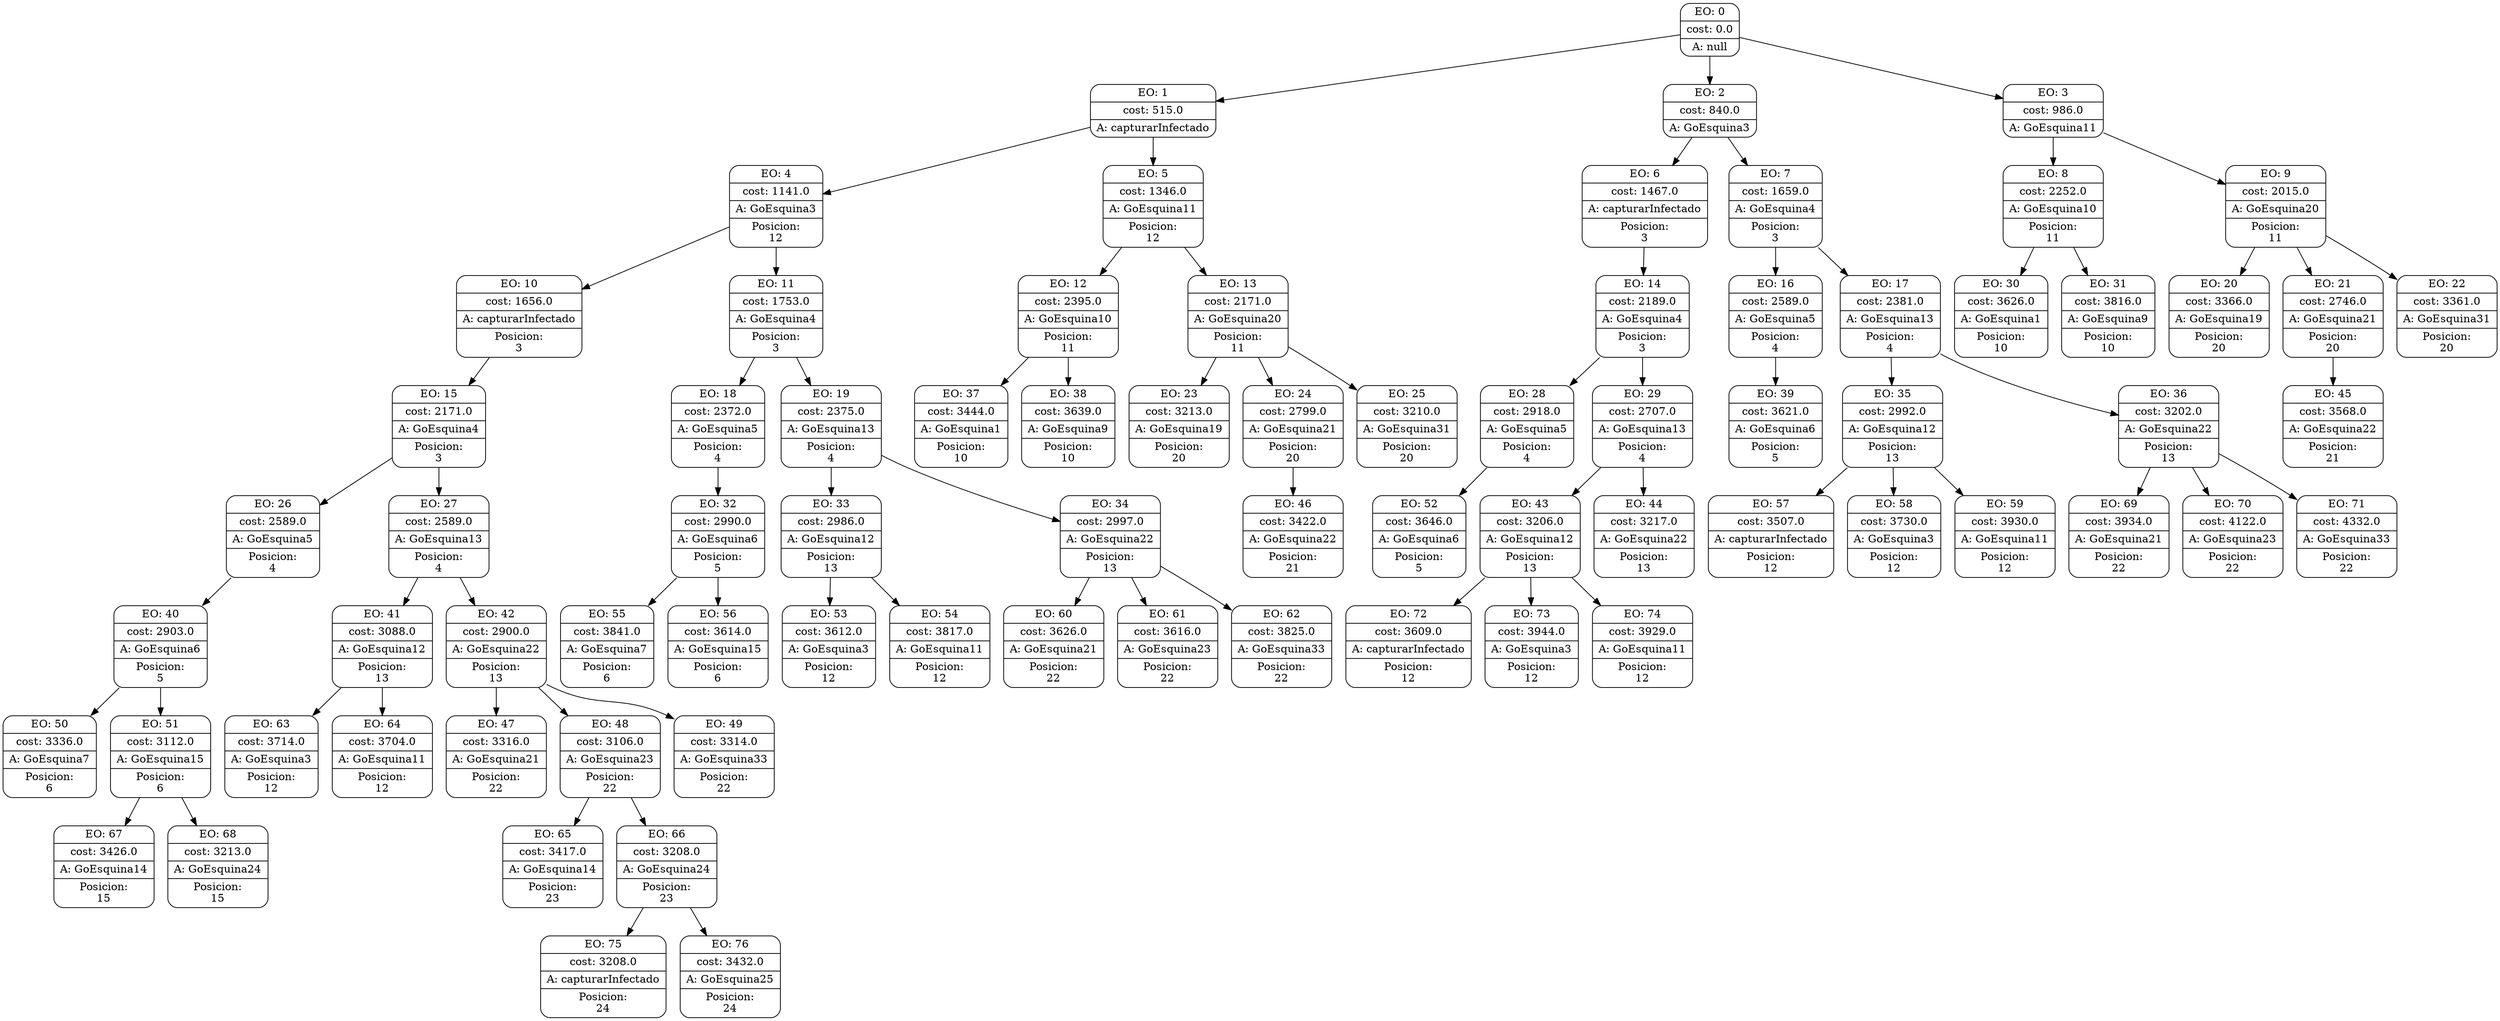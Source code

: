 digraph g {
node [shape = Mrecord];
nodo0[label="{EO: 0|cost: 0.0|A: null}"]
nodo1[label="{EO: 1|cost: 515.0|A: capturarInfectado}"]
nodo4[label="{EO: 4|cost: 1141.0|A: GoEsquina3|Posicion:\n12}"]
nodo10[label="{EO: 10|cost: 1656.0|A: capturarInfectado|Posicion:\n3}"]
nodo15[label="{EO: 15|cost: 2171.0|A: GoEsquina4|Posicion:\n3}"]
nodo26[label="{EO: 26|cost: 2589.0|A: GoEsquina5|Posicion:\n4}"]
nodo40[label="{EO: 40|cost: 2903.0|A: GoEsquina6|Posicion:\n5}"]
nodo50[label="{EO: 50|cost: 3336.0|A: GoEsquina7|Posicion:\n6}"]

nodo40 -> nodo50;
nodo51[label="{EO: 51|cost: 3112.0|A: GoEsquina15|Posicion:\n6}"]
nodo67[label="{EO: 67|cost: 3426.0|A: GoEsquina14|Posicion:\n15}"]

nodo51 -> nodo67;
nodo68[label="{EO: 68|cost: 3213.0|A: GoEsquina24|Posicion:\n15}"]

nodo51 -> nodo68;

nodo40 -> nodo51;

nodo26 -> nodo40;

nodo15 -> nodo26;
nodo27[label="{EO: 27|cost: 2589.0|A: GoEsquina13|Posicion:\n4}"]
nodo41[label="{EO: 41|cost: 3088.0|A: GoEsquina12|Posicion:\n13}"]
nodo63[label="{EO: 63|cost: 3714.0|A: GoEsquina3|Posicion:\n12}"]

nodo41 -> nodo63;
nodo64[label="{EO: 64|cost: 3704.0|A: GoEsquina11|Posicion:\n12}"]

nodo41 -> nodo64;

nodo27 -> nodo41;
nodo42[label="{EO: 42|cost: 2900.0|A: GoEsquina22|Posicion:\n13}"]
nodo47[label="{EO: 47|cost: 3316.0|A: GoEsquina21|Posicion:\n22}"]

nodo42 -> nodo47;
nodo48[label="{EO: 48|cost: 3106.0|A: GoEsquina23|Posicion:\n22}"]
nodo65[label="{EO: 65|cost: 3417.0|A: GoEsquina14|Posicion:\n23}"]

nodo48 -> nodo65;
nodo66[label="{EO: 66|cost: 3208.0|A: GoEsquina24|Posicion:\n23}"]
nodo75[label="{EO: 75|cost: 3208.0|A: capturarInfectado|Posicion:\n24}"]

nodo66 -> nodo75;
nodo76[label="{EO: 76|cost: 3432.0|A: GoEsquina25|Posicion:\n24}"]

nodo66 -> nodo76;

nodo48 -> nodo66;

nodo42 -> nodo48;
nodo49[label="{EO: 49|cost: 3314.0|A: GoEsquina33|Posicion:\n22}"]

nodo42 -> nodo49;

nodo27 -> nodo42;

nodo15 -> nodo27;

nodo10 -> nodo15;

nodo4 -> nodo10;
nodo11[label="{EO: 11|cost: 1753.0|A: GoEsquina4|Posicion:\n3}"]
nodo18[label="{EO: 18|cost: 2372.0|A: GoEsquina5|Posicion:\n4}"]
nodo32[label="{EO: 32|cost: 2990.0|A: GoEsquina6|Posicion:\n5}"]
nodo55[label="{EO: 55|cost: 3841.0|A: GoEsquina7|Posicion:\n6}"]

nodo32 -> nodo55;
nodo56[label="{EO: 56|cost: 3614.0|A: GoEsquina15|Posicion:\n6}"]

nodo32 -> nodo56;

nodo18 -> nodo32;

nodo11 -> nodo18;
nodo19[label="{EO: 19|cost: 2375.0|A: GoEsquina13|Posicion:\n4}"]
nodo33[label="{EO: 33|cost: 2986.0|A: GoEsquina12|Posicion:\n13}"]
nodo53[label="{EO: 53|cost: 3612.0|A: GoEsquina3|Posicion:\n12}"]

nodo33 -> nodo53;
nodo54[label="{EO: 54|cost: 3817.0|A: GoEsquina11|Posicion:\n12}"]

nodo33 -> nodo54;

nodo19 -> nodo33;
nodo34[label="{EO: 34|cost: 2997.0|A: GoEsquina22|Posicion:\n13}"]
nodo60[label="{EO: 60|cost: 3626.0|A: GoEsquina21|Posicion:\n22}"]

nodo34 -> nodo60;
nodo61[label="{EO: 61|cost: 3616.0|A: GoEsquina23|Posicion:\n22}"]

nodo34 -> nodo61;
nodo62[label="{EO: 62|cost: 3825.0|A: GoEsquina33|Posicion:\n22}"]

nodo34 -> nodo62;

nodo19 -> nodo34;

nodo11 -> nodo19;

nodo4 -> nodo11;

nodo1 -> nodo4;
nodo5[label="{EO: 5|cost: 1346.0|A: GoEsquina11|Posicion:\n12}"]
nodo12[label="{EO: 12|cost: 2395.0|A: GoEsquina10|Posicion:\n11}"]
nodo37[label="{EO: 37|cost: 3444.0|A: GoEsquina1|Posicion:\n10}"]

nodo12 -> nodo37;
nodo38[label="{EO: 38|cost: 3639.0|A: GoEsquina9|Posicion:\n10}"]

nodo12 -> nodo38;

nodo5 -> nodo12;
nodo13[label="{EO: 13|cost: 2171.0|A: GoEsquina20|Posicion:\n11}"]
nodo23[label="{EO: 23|cost: 3213.0|A: GoEsquina19|Posicion:\n20}"]

nodo13 -> nodo23;
nodo24[label="{EO: 24|cost: 2799.0|A: GoEsquina21|Posicion:\n20}"]
nodo46[label="{EO: 46|cost: 3422.0|A: GoEsquina22|Posicion:\n21}"]

nodo24 -> nodo46;

nodo13 -> nodo24;
nodo25[label="{EO: 25|cost: 3210.0|A: GoEsquina31|Posicion:\n20}"]

nodo13 -> nodo25;

nodo5 -> nodo13;

nodo1 -> nodo5;

nodo0 -> nodo1;
nodo2[label="{EO: 2|cost: 840.0|A: GoEsquina3}"]
nodo6[label="{EO: 6|cost: 1467.0|A: capturarInfectado|Posicion:\n3}"]
nodo14[label="{EO: 14|cost: 2189.0|A: GoEsquina4|Posicion:\n3}"]
nodo28[label="{EO: 28|cost: 2918.0|A: GoEsquina5|Posicion:\n4}"]
nodo52[label="{EO: 52|cost: 3646.0|A: GoEsquina6|Posicion:\n5}"]

nodo28 -> nodo52;

nodo14 -> nodo28;
nodo29[label="{EO: 29|cost: 2707.0|A: GoEsquina13|Posicion:\n4}"]
nodo43[label="{EO: 43|cost: 3206.0|A: GoEsquina12|Posicion:\n13}"]
nodo72[label="{EO: 72|cost: 3609.0|A: capturarInfectado|Posicion:\n12}"]

nodo43 -> nodo72;
nodo73[label="{EO: 73|cost: 3944.0|A: GoEsquina3|Posicion:\n12}"]

nodo43 -> nodo73;
nodo74[label="{EO: 74|cost: 3929.0|A: GoEsquina11|Posicion:\n12}"]

nodo43 -> nodo74;

nodo29 -> nodo43;
nodo44[label="{EO: 44|cost: 3217.0|A: GoEsquina22|Posicion:\n13}"]

nodo29 -> nodo44;

nodo14 -> nodo29;

nodo6 -> nodo14;

nodo2 -> nodo6;
nodo7[label="{EO: 7|cost: 1659.0|A: GoEsquina4|Posicion:\n3}"]
nodo16[label="{EO: 16|cost: 2589.0|A: GoEsquina5|Posicion:\n4}"]
nodo39[label="{EO: 39|cost: 3621.0|A: GoEsquina6|Posicion:\n5}"]

nodo16 -> nodo39;

nodo7 -> nodo16;
nodo17[label="{EO: 17|cost: 2381.0|A: GoEsquina13|Posicion:\n4}"]
nodo35[label="{EO: 35|cost: 2992.0|A: GoEsquina12|Posicion:\n13}"]
nodo57[label="{EO: 57|cost: 3507.0|A: capturarInfectado|Posicion:\n12}"]

nodo35 -> nodo57;
nodo58[label="{EO: 58|cost: 3730.0|A: GoEsquina3|Posicion:\n12}"]

nodo35 -> nodo58;
nodo59[label="{EO: 59|cost: 3930.0|A: GoEsquina11|Posicion:\n12}"]

nodo35 -> nodo59;

nodo17 -> nodo35;
nodo36[label="{EO: 36|cost: 3202.0|A: GoEsquina22|Posicion:\n13}"]
nodo69[label="{EO: 69|cost: 3934.0|A: GoEsquina21|Posicion:\n22}"]

nodo36 -> nodo69;
nodo70[label="{EO: 70|cost: 4122.0|A: GoEsquina23|Posicion:\n22}"]

nodo36 -> nodo70;
nodo71[label="{EO: 71|cost: 4332.0|A: GoEsquina33|Posicion:\n22}"]

nodo36 -> nodo71;

nodo17 -> nodo36;

nodo7 -> nodo17;

nodo2 -> nodo7;

nodo0 -> nodo2;
nodo3[label="{EO: 3|cost: 986.0|A: GoEsquina11}"]
nodo8[label="{EO: 8|cost: 2252.0|A: GoEsquina10|Posicion:\n11}"]
nodo30[label="{EO: 30|cost: 3626.0|A: GoEsquina1|Posicion:\n10}"]

nodo8 -> nodo30;
nodo31[label="{EO: 31|cost: 3816.0|A: GoEsquina9|Posicion:\n10}"]

nodo8 -> nodo31;

nodo3 -> nodo8;
nodo9[label="{EO: 9|cost: 2015.0|A: GoEsquina20|Posicion:\n11}"]
nodo20[label="{EO: 20|cost: 3366.0|A: GoEsquina19|Posicion:\n20}"]

nodo9 -> nodo20;
nodo21[label="{EO: 21|cost: 2746.0|A: GoEsquina21|Posicion:\n20}"]
nodo45[label="{EO: 45|cost: 3568.0|A: GoEsquina22|Posicion:\n21}"]

nodo21 -> nodo45;

nodo9 -> nodo21;
nodo22[label="{EO: 22|cost: 3361.0|A: GoEsquina31|Posicion:\n20}"]

nodo9 -> nodo22;

nodo3 -> nodo9;

nodo0 -> nodo3;


}